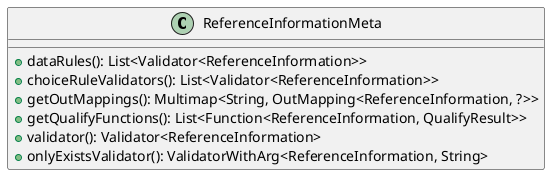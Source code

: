 @startuml

    class ReferenceInformationMeta [[ReferenceInformationMeta.html]] {
        +dataRules(): List<Validator<ReferenceInformation>>
        +choiceRuleValidators(): List<Validator<ReferenceInformation>>
        +getOutMappings(): Multimap<String, OutMapping<ReferenceInformation, ?>>
        +getQualifyFunctions(): List<Function<ReferenceInformation, QualifyResult>>
        +validator(): Validator<ReferenceInformation>
        +onlyExistsValidator(): ValidatorWithArg<ReferenceInformation, String>
    }

@enduml
